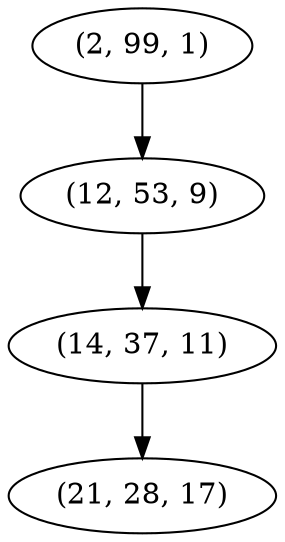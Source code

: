 digraph tree {
    "(2, 99, 1)";
    "(12, 53, 9)";
    "(14, 37, 11)";
    "(21, 28, 17)";
    "(2, 99, 1)" -> "(12, 53, 9)";
    "(12, 53, 9)" -> "(14, 37, 11)";
    "(14, 37, 11)" -> "(21, 28, 17)";
}
